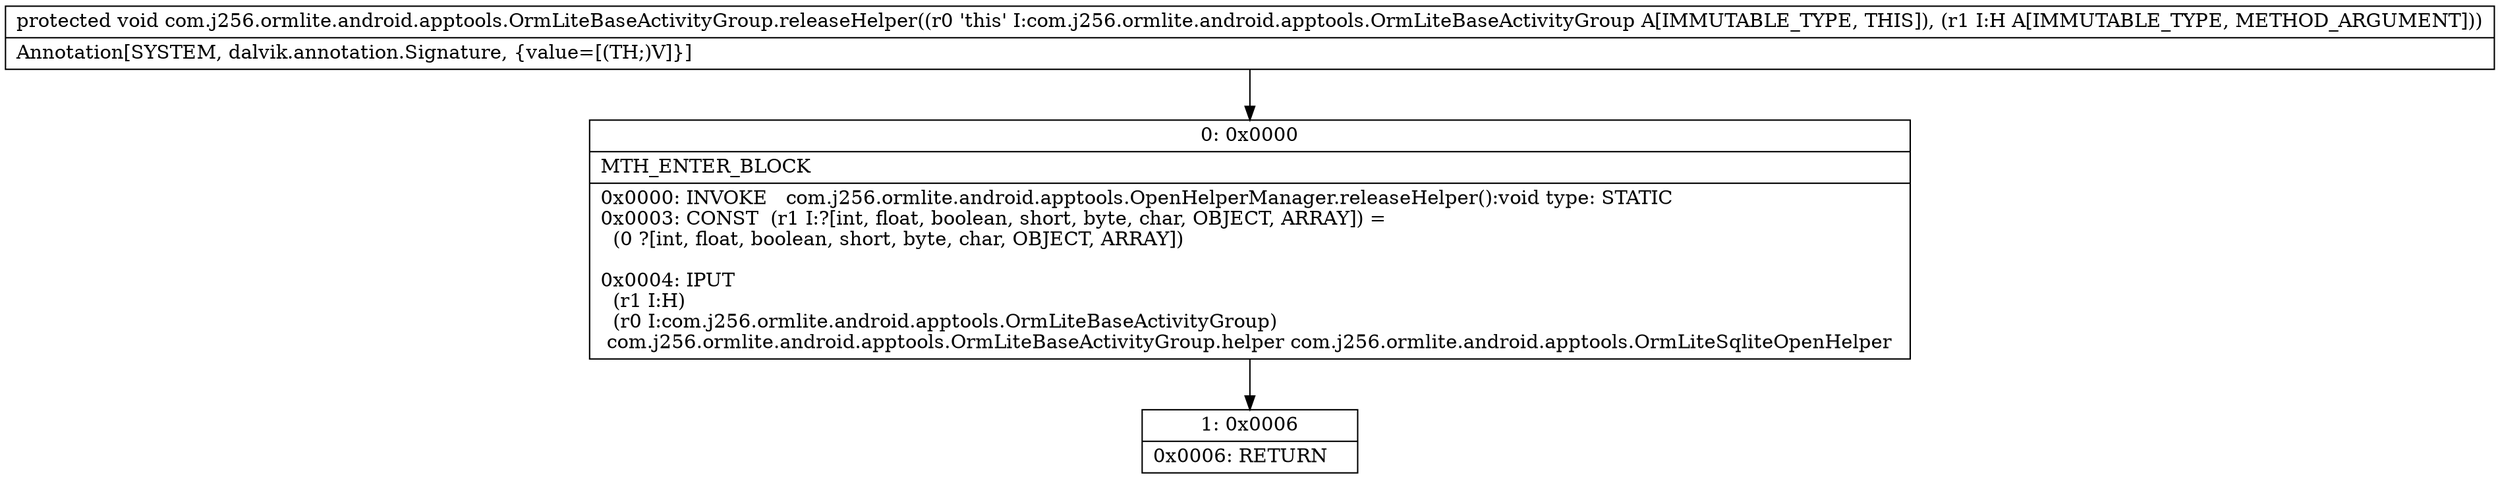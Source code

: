 digraph "CFG forcom.j256.ormlite.android.apptools.OrmLiteBaseActivityGroup.releaseHelper(Lcom\/j256\/ormlite\/android\/apptools\/OrmLiteSqliteOpenHelper;)V" {
Node_0 [shape=record,label="{0\:\ 0x0000|MTH_ENTER_BLOCK\l|0x0000: INVOKE   com.j256.ormlite.android.apptools.OpenHelperManager.releaseHelper():void type: STATIC \l0x0003: CONST  (r1 I:?[int, float, boolean, short, byte, char, OBJECT, ARRAY]) = \l  (0 ?[int, float, boolean, short, byte, char, OBJECT, ARRAY])\l \l0x0004: IPUT  \l  (r1 I:H)\l  (r0 I:com.j256.ormlite.android.apptools.OrmLiteBaseActivityGroup)\l com.j256.ormlite.android.apptools.OrmLiteBaseActivityGroup.helper com.j256.ormlite.android.apptools.OrmLiteSqliteOpenHelper \l}"];
Node_1 [shape=record,label="{1\:\ 0x0006|0x0006: RETURN   \l}"];
MethodNode[shape=record,label="{protected void com.j256.ormlite.android.apptools.OrmLiteBaseActivityGroup.releaseHelper((r0 'this' I:com.j256.ormlite.android.apptools.OrmLiteBaseActivityGroup A[IMMUTABLE_TYPE, THIS]), (r1 I:H A[IMMUTABLE_TYPE, METHOD_ARGUMENT]))  | Annotation[SYSTEM, dalvik.annotation.Signature, \{value=[(TH;)V]\}]\l}"];
MethodNode -> Node_0;
Node_0 -> Node_1;
}

